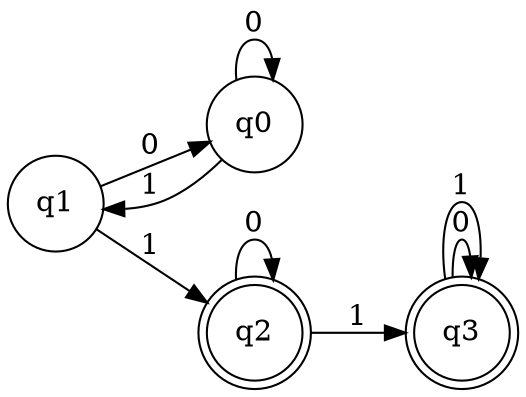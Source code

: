 digraph finite_state_machine {
rankdir=LR;
size="8,5"
node [shape = doublecircle]; q2 q3 ;
node [shape = circle];
q0 -> q0 [label="0"];
q0 -> q1 [label="1"];
q1 -> q0 [label="0"];
q1 -> q2 [label="1"];
q2 -> q2 [label="0"];
q2 -> q3 [label="1"];
q3 -> q3 [label="0"];
q3 -> q3 [label="1"];
}